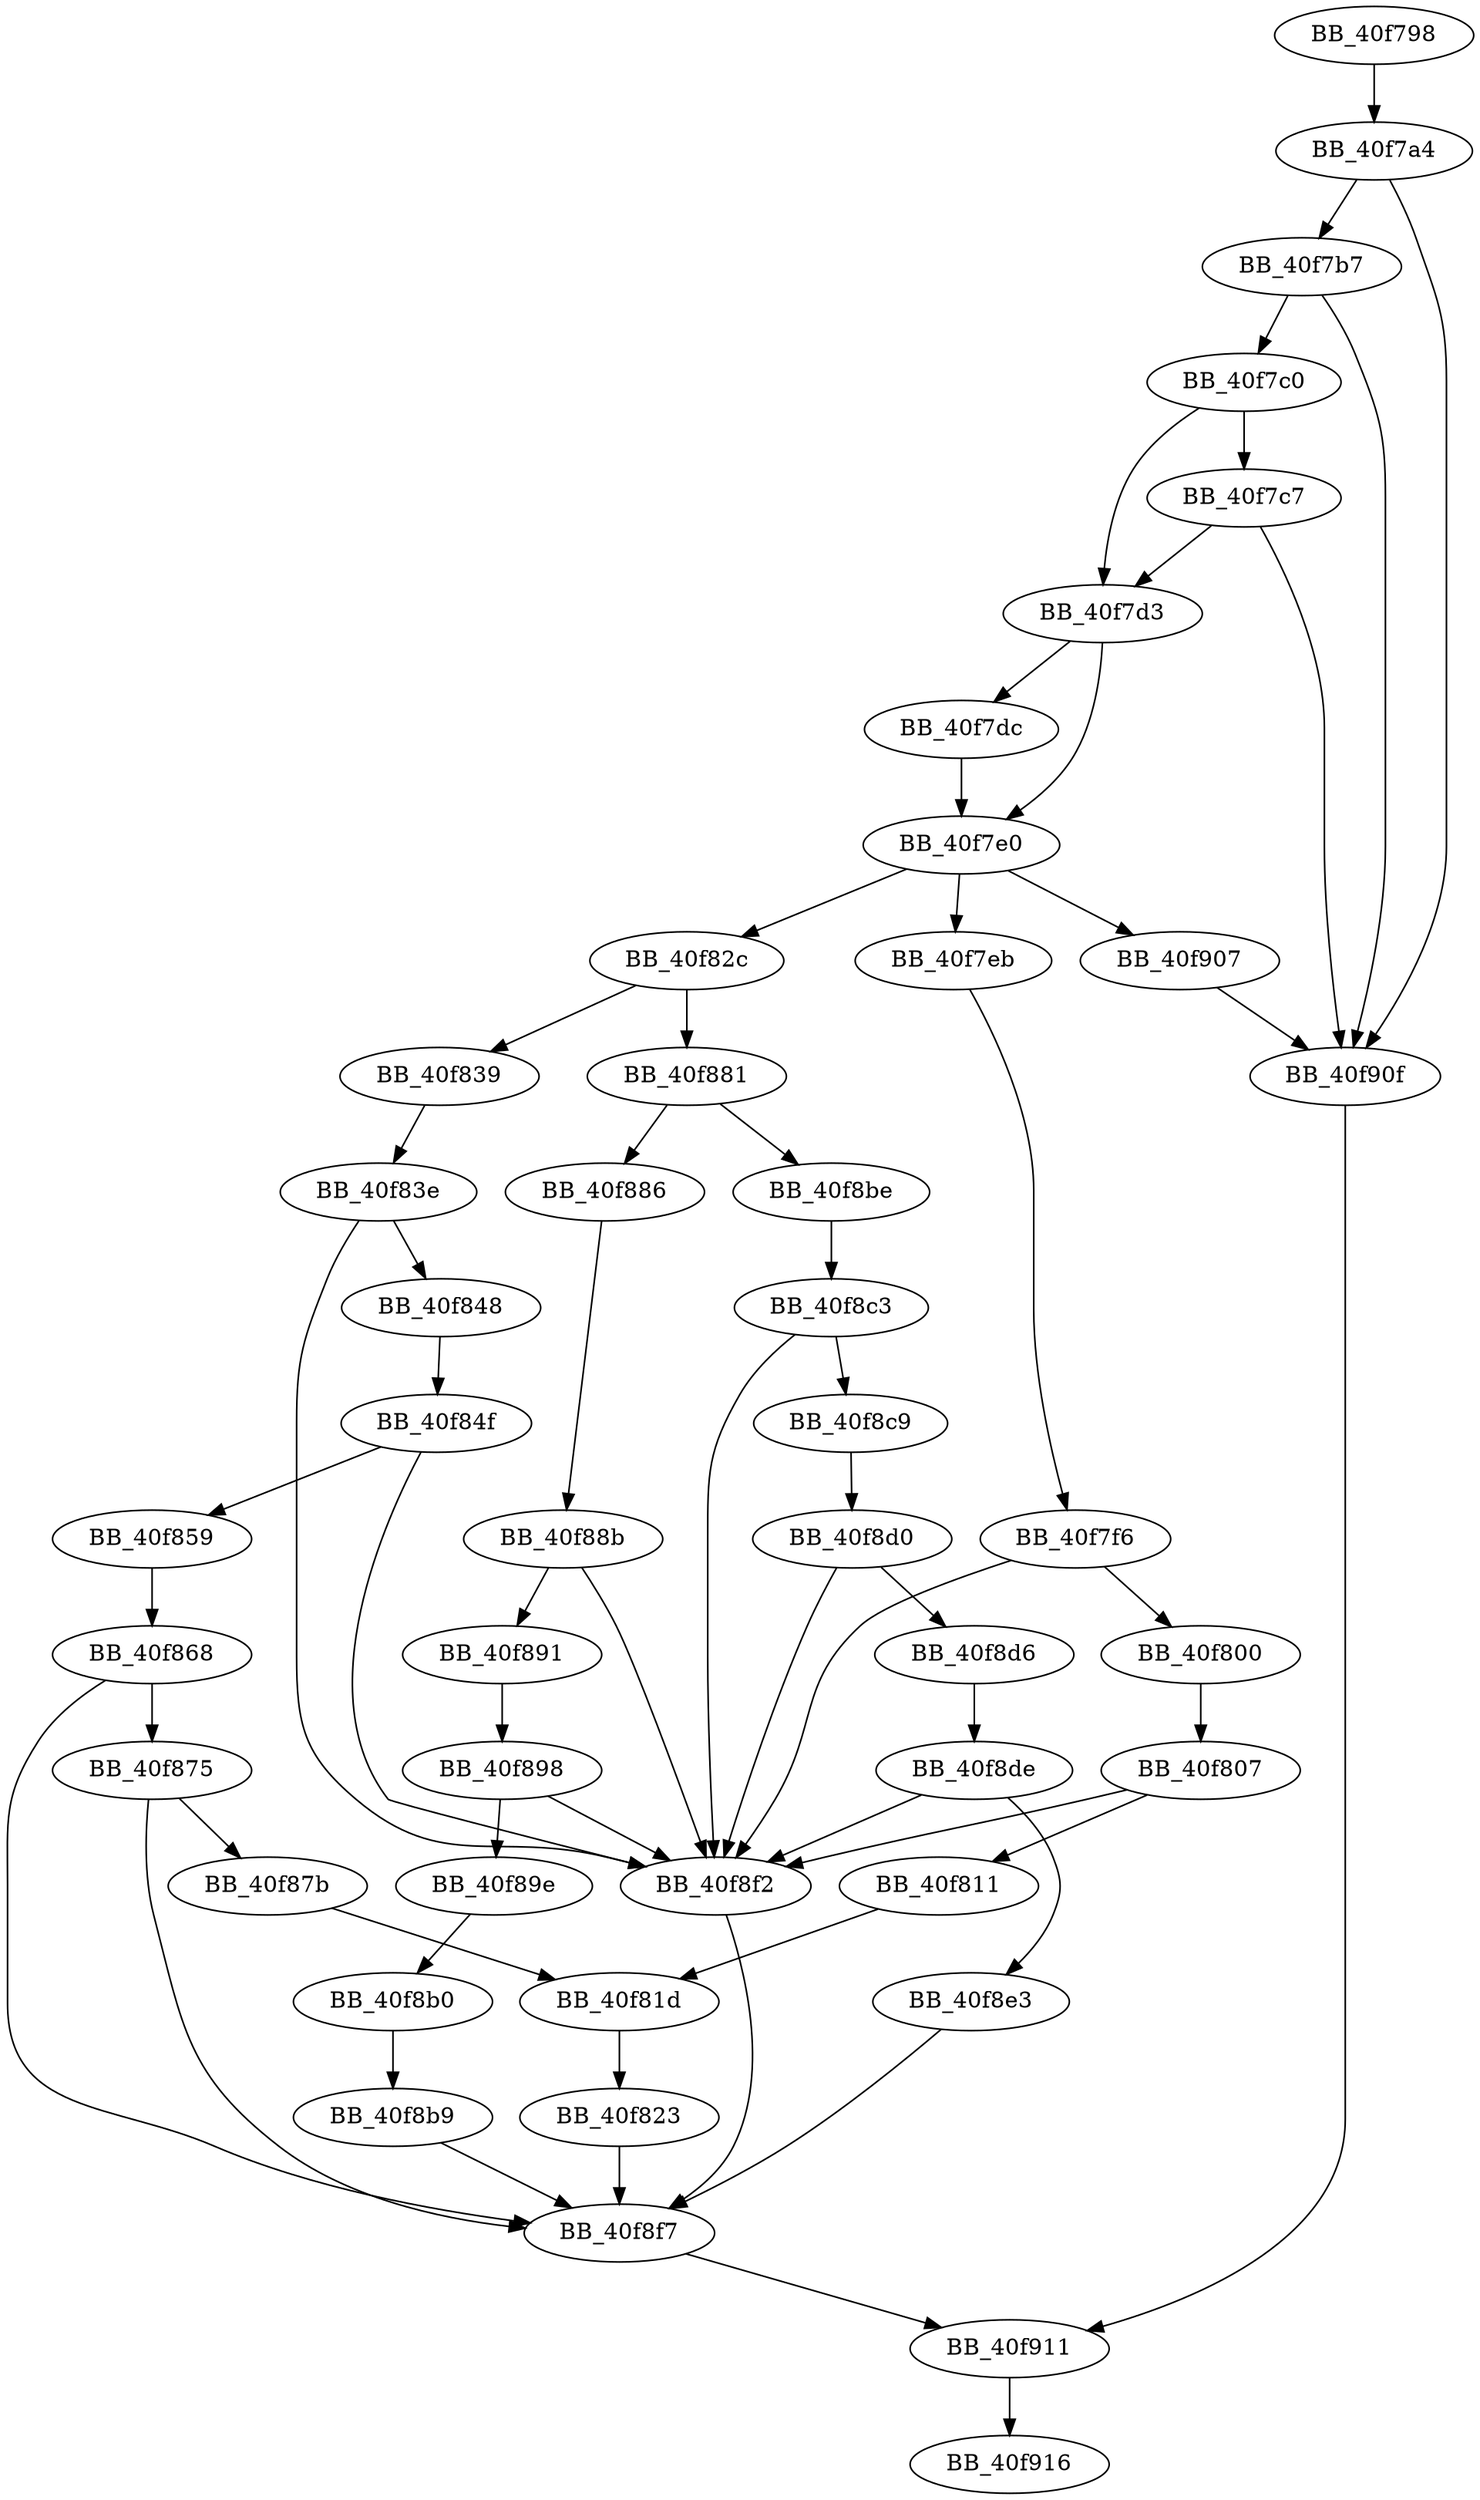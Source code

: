 DiGraph ___BuildCatchObjectHelper{
BB_40f798->BB_40f7a4
BB_40f7a4->BB_40f7b7
BB_40f7a4->BB_40f90f
BB_40f7b7->BB_40f7c0
BB_40f7b7->BB_40f90f
BB_40f7c0->BB_40f7c7
BB_40f7c0->BB_40f7d3
BB_40f7c7->BB_40f7d3
BB_40f7c7->BB_40f90f
BB_40f7d3->BB_40f7dc
BB_40f7d3->BB_40f7e0
BB_40f7dc->BB_40f7e0
BB_40f7e0->BB_40f7eb
BB_40f7e0->BB_40f82c
BB_40f7e0->BB_40f907
BB_40f7eb->BB_40f7f6
BB_40f7f6->BB_40f800
BB_40f7f6->BB_40f8f2
BB_40f800->BB_40f807
BB_40f807->BB_40f811
BB_40f807->BB_40f8f2
BB_40f811->BB_40f81d
BB_40f81d->BB_40f823
BB_40f823->BB_40f8f7
BB_40f82c->BB_40f839
BB_40f82c->BB_40f881
BB_40f839->BB_40f83e
BB_40f83e->BB_40f848
BB_40f83e->BB_40f8f2
BB_40f848->BB_40f84f
BB_40f84f->BB_40f859
BB_40f84f->BB_40f8f2
BB_40f859->BB_40f868
BB_40f868->BB_40f875
BB_40f868->BB_40f8f7
BB_40f875->BB_40f87b
BB_40f875->BB_40f8f7
BB_40f87b->BB_40f81d
BB_40f881->BB_40f886
BB_40f881->BB_40f8be
BB_40f886->BB_40f88b
BB_40f88b->BB_40f891
BB_40f88b->BB_40f8f2
BB_40f891->BB_40f898
BB_40f898->BB_40f89e
BB_40f898->BB_40f8f2
BB_40f89e->BB_40f8b0
BB_40f8b0->BB_40f8b9
BB_40f8b9->BB_40f8f7
BB_40f8be->BB_40f8c3
BB_40f8c3->BB_40f8c9
BB_40f8c3->BB_40f8f2
BB_40f8c9->BB_40f8d0
BB_40f8d0->BB_40f8d6
BB_40f8d0->BB_40f8f2
BB_40f8d6->BB_40f8de
BB_40f8de->BB_40f8e3
BB_40f8de->BB_40f8f2
BB_40f8e3->BB_40f8f7
BB_40f8f2->BB_40f8f7
BB_40f8f7->BB_40f911
BB_40f907->BB_40f90f
BB_40f90f->BB_40f911
BB_40f911->BB_40f916
}

